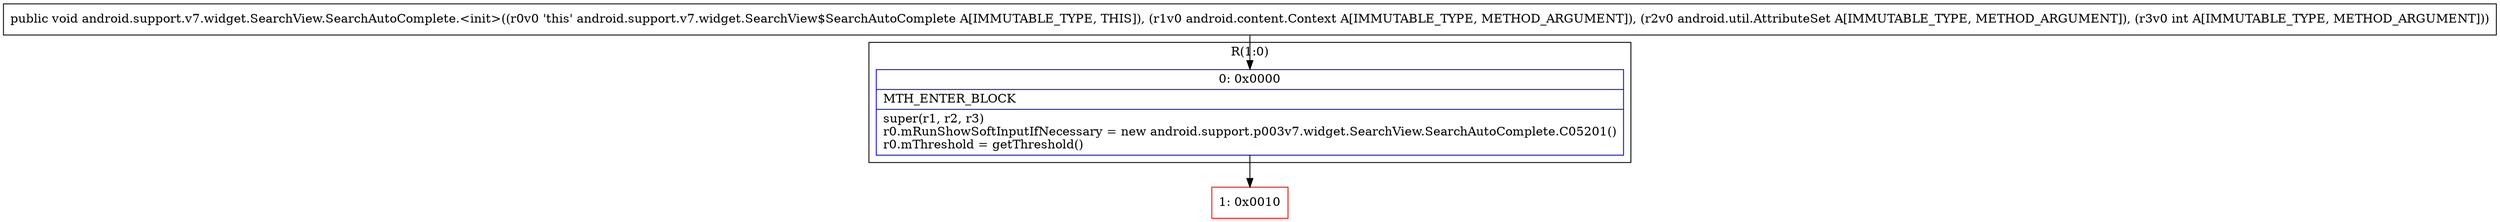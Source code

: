 digraph "CFG forandroid.support.v7.widget.SearchView.SearchAutoComplete.\<init\>(Landroid\/content\/Context;Landroid\/util\/AttributeSet;I)V" {
subgraph cluster_Region_49641657 {
label = "R(1:0)";
node [shape=record,color=blue];
Node_0 [shape=record,label="{0\:\ 0x0000|MTH_ENTER_BLOCK\l|super(r1, r2, r3)\lr0.mRunShowSoftInputIfNecessary = new android.support.p003v7.widget.SearchView.SearchAutoComplete.C05201()\lr0.mThreshold = getThreshold()\l}"];
}
Node_1 [shape=record,color=red,label="{1\:\ 0x0010}"];
MethodNode[shape=record,label="{public void android.support.v7.widget.SearchView.SearchAutoComplete.\<init\>((r0v0 'this' android.support.v7.widget.SearchView$SearchAutoComplete A[IMMUTABLE_TYPE, THIS]), (r1v0 android.content.Context A[IMMUTABLE_TYPE, METHOD_ARGUMENT]), (r2v0 android.util.AttributeSet A[IMMUTABLE_TYPE, METHOD_ARGUMENT]), (r3v0 int A[IMMUTABLE_TYPE, METHOD_ARGUMENT])) }"];
MethodNode -> Node_0;
Node_0 -> Node_1;
}

